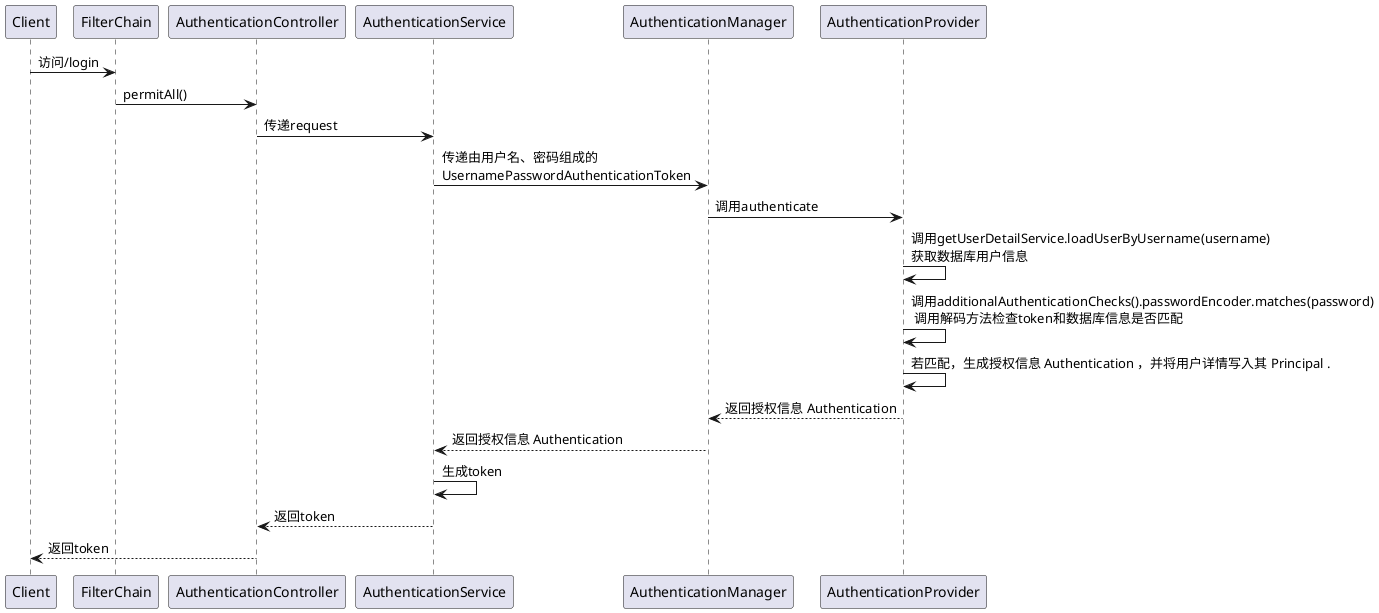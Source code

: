 @startuml
'https://plantuml.com/sequence-diagram

Client -> FilterChain : 访问/login
FilterChain -> AuthenticationController : permitAll()
AuthenticationController -> AuthenticationService : 传递request
AuthenticationService -> AuthenticationManager : 传递由用户名、密码组成的\nUsernamePasswordAuthenticationToken
AuthenticationManager -> AuthenticationProvider : 调用authenticate
AuthenticationProvider -> AuthenticationProvider : 调用getUserDetailService.loadUserByUsername(username)\n获取数据库用户信息
AuthenticationProvider -> AuthenticationProvider : 调用additionalAuthenticationChecks().passwordEncoder.matches(password)\n 调用解码方法检查token和数据库信息是否匹配
AuthenticationProvider -> AuthenticationProvider : 若匹配，生成授权信息 Authentication ，并将用户详情写入其 Principal .
AuthenticationProvider --> AuthenticationManager : 返回授权信息 Authentication
AuthenticationManager --> AuthenticationService :  返回授权信息 Authentication
AuthenticationService -> AuthenticationService : 生成token
AuthenticationService --> AuthenticationController : 返回token
AuthenticationController --> Client : 返回token
@enduml